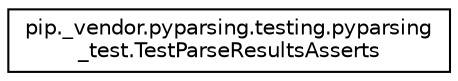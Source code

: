 digraph "Graphical Class Hierarchy"
{
 // LATEX_PDF_SIZE
  edge [fontname="Helvetica",fontsize="10",labelfontname="Helvetica",labelfontsize="10"];
  node [fontname="Helvetica",fontsize="10",shape=record];
  rankdir="LR";
  Node0 [label="pip._vendor.pyparsing.testing.pyparsing\l_test.TestParseResultsAsserts",height=0.2,width=0.4,color="black", fillcolor="white", style="filled",URL="$classpip_1_1__vendor_1_1pyparsing_1_1testing_1_1pyparsing__test_1_1TestParseResultsAsserts.html",tooltip=" "];
}
